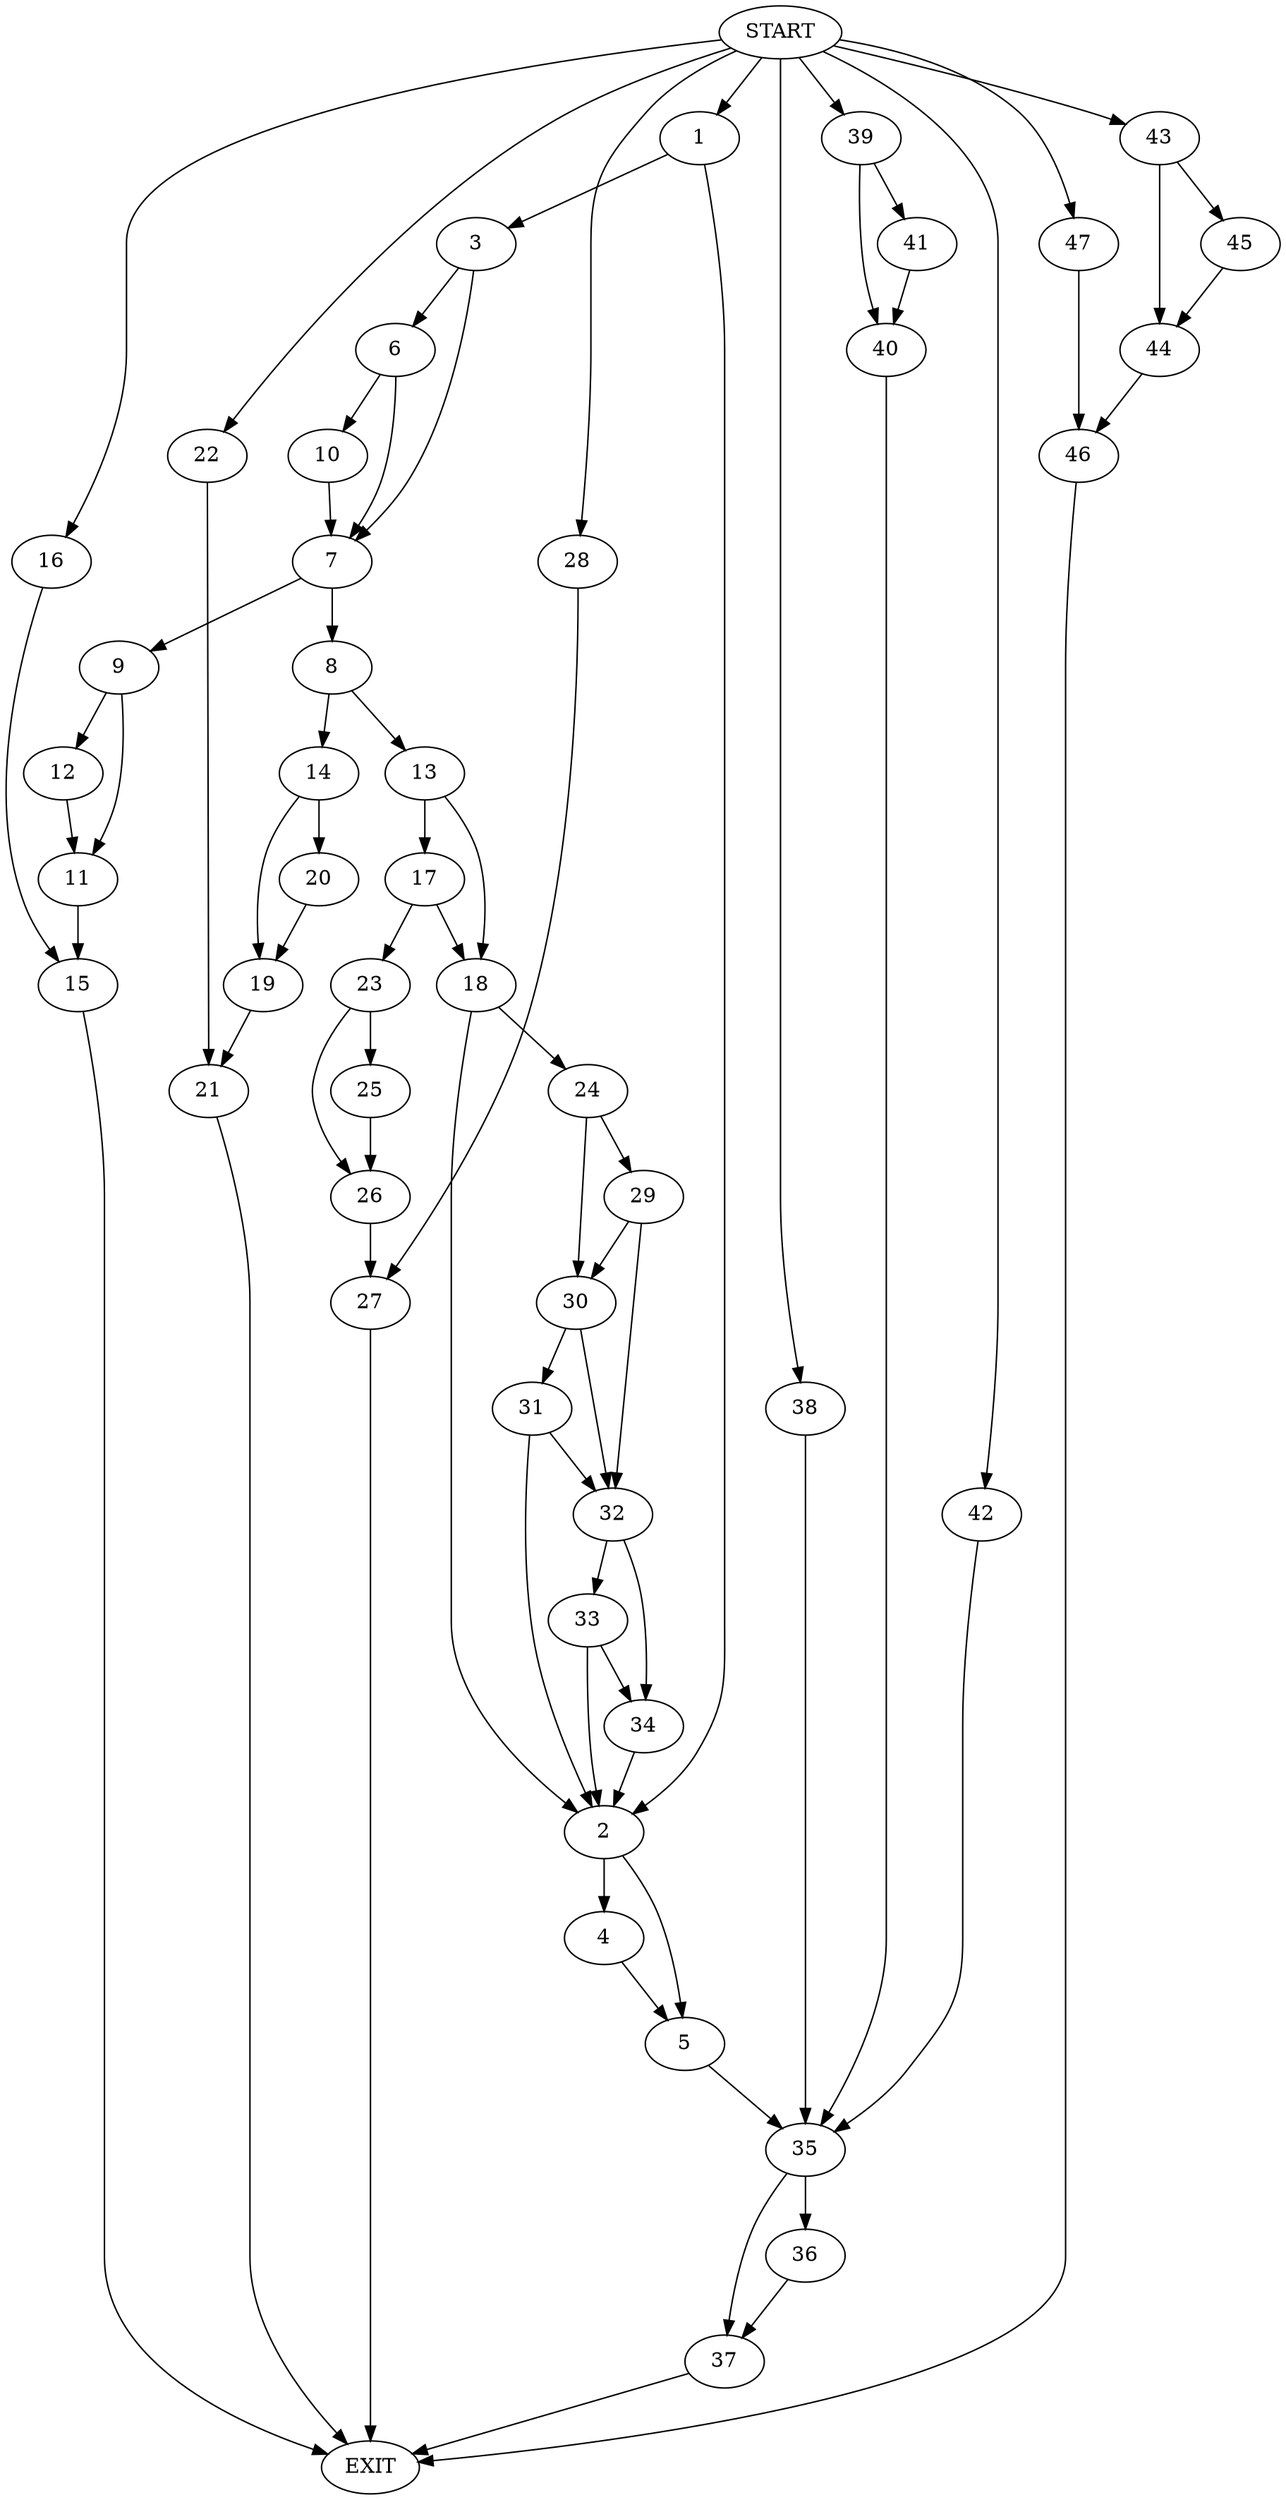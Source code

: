 digraph {
0 [label="START"]
48 [label="EXIT"]
0 -> 1
1 -> 2
1 -> 3
2 -> 4
2 -> 5
3 -> 6
3 -> 7
7 -> 8
7 -> 9
6 -> 7
6 -> 10
10 -> 7
9 -> 11
9 -> 12
8 -> 13
8 -> 14
11 -> 15
12 -> 11
15 -> 48
0 -> 16
16 -> 15
13 -> 17
13 -> 18
14 -> 19
14 -> 20
19 -> 21
20 -> 19
21 -> 48
0 -> 22
22 -> 21
17 -> 23
17 -> 18
18 -> 24
18 -> 2
23 -> 25
23 -> 26
25 -> 26
26 -> 27
27 -> 48
0 -> 28
28 -> 27
24 -> 29
24 -> 30
30 -> 31
30 -> 32
29 -> 30
29 -> 32
32 -> 33
32 -> 34
31 -> 2
31 -> 32
33 -> 2
33 -> 34
34 -> 2
4 -> 5
5 -> 35
35 -> 36
35 -> 37
0 -> 38
38 -> 35
0 -> 39
39 -> 40
39 -> 41
40 -> 35
41 -> 40
0 -> 42
42 -> 35
0 -> 43
43 -> 44
43 -> 45
44 -> 46
45 -> 44
46 -> 48
0 -> 47
47 -> 46
36 -> 37
37 -> 48
}
